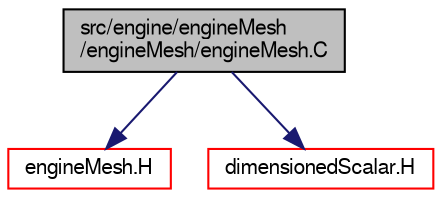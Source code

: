 digraph "src/engine/engineMesh/engineMesh/engineMesh.C"
{
  bgcolor="transparent";
  edge [fontname="FreeSans",fontsize="10",labelfontname="FreeSans",labelfontsize="10"];
  node [fontname="FreeSans",fontsize="10",shape=record];
  Node0 [label="src/engine/engineMesh\l/engineMesh/engineMesh.C",height=0.2,width=0.4,color="black", fillcolor="grey75", style="filled", fontcolor="black"];
  Node0 -> Node1 [color="midnightblue",fontsize="10",style="solid",fontname="FreeSans"];
  Node1 [label="engineMesh.H",height=0.2,width=0.4,color="red",URL="$a01010.html"];
  Node0 -> Node105 [color="midnightblue",fontsize="10",style="solid",fontname="FreeSans"];
  Node105 [label="dimensionedScalar.H",height=0.2,width=0.4,color="red",URL="$a09347.html"];
}
